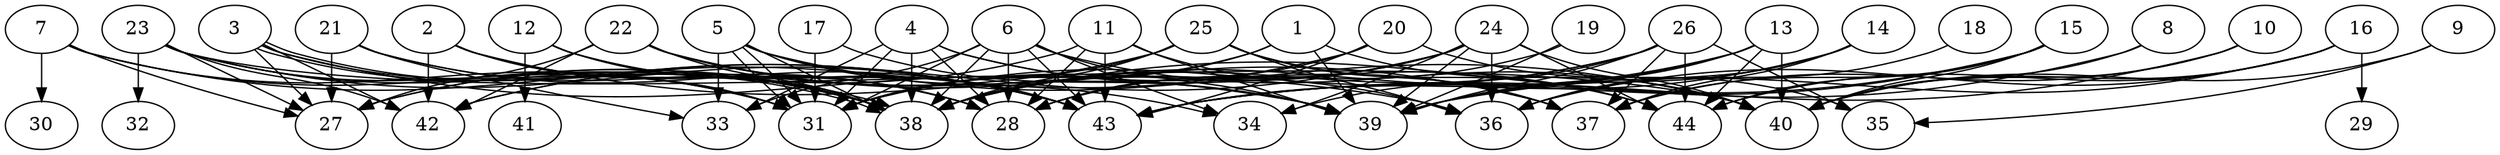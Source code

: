 // DAG (tier=3-complex, mode=data, n=44, ccr=0.518, fat=0.783, density=0.611, regular=0.304, jump=0.333, mindata=4194304, maxdata=33554432)
// DAG automatically generated by daggen at Sun Aug 24 16:33:35 2025
// /home/ermia/Project/Environments/daggen/bin/daggen --dot --ccr 0.518 --fat 0.783 --regular 0.304 --density 0.611 --jump 0.333 --mindata 4194304 --maxdata 33554432 -n 44 
digraph G {
  1 [size="19657956356931331293184", alpha="0.16", expect_size="9828978178465665646592"]
  1 -> 31 [size ="5827052057919488"]
  1 -> 38 [size ="5827052057919488"]
  1 -> 39 [size ="5827052057919488"]
  1 -> 40 [size ="5827052057919488"]
  2 [size="11190171105226200711168", alpha="0.09", expect_size="5595085552613100355584"]
  2 -> 28 [size ="4002344538734592"]
  2 -> 31 [size ="4002344538734592"]
  2 -> 36 [size ="4002344538734592"]
  2 -> 38 [size ="4002344538734592"]
  2 -> 42 [size ="4002344538734592"]
  3 [size="12478489276660395802624", alpha="0.08", expect_size="6239244638330197901312"]
  3 -> 27 [size ="4303924660011008"]
  3 -> 31 [size ="4303924660011008"]
  3 -> 38 [size ="4303924660011008"]
  3 -> 38 [size ="4303924660011008"]
  3 -> 39 [size ="4303924660011008"]
  3 -> 42 [size ="4303924660011008"]
  4 [size="34321230488578856", alpha="0.13", expect_size="17160615244289428"]
  4 -> 28 [size ="1319542835904512"]
  4 -> 31 [size ="1319542835904512"]
  4 -> 33 [size ="1319542835904512"]
  4 -> 37 [size ="1319542835904512"]
  4 -> 38 [size ="1319542835904512"]
  4 -> 44 [size ="1319542835904512"]
  5 [size="37176874882639140487168", alpha="0.08", expect_size="18588437441319570243584"]
  5 -> 31 [size ="8911248888430592"]
  5 -> 31 [size ="8911248888430592"]
  5 -> 33 [size ="8911248888430592"]
  5 -> 34 [size ="8911248888430592"]
  5 -> 38 [size ="8911248888430592"]
  5 -> 40 [size ="8911248888430592"]
  5 -> 43 [size ="8911248888430592"]
  6 [size="2723043329608380416", alpha="0.17", expect_size="1361521664804190208"]
  6 -> 28 [size ="1666320105996288"]
  6 -> 31 [size ="1666320105996288"]
  6 -> 33 [size ="1666320105996288"]
  6 -> 34 [size ="1666320105996288"]
  6 -> 38 [size ="1666320105996288"]
  6 -> 39 [size ="1666320105996288"]
  6 -> 40 [size ="1666320105996288"]
  6 -> 43 [size ="1666320105996288"]
  7 [size="77472472556614240", alpha="0.14", expect_size="38736236278307120"]
  7 -> 27 [size ="2076673361051648"]
  7 -> 30 [size ="2076673361051648"]
  7 -> 31 [size ="2076673361051648"]
  7 -> 38 [size ="2076673361051648"]
  7 -> 43 [size ="2076673361051648"]
  8 [size="378677256725683200", alpha="0.15", expect_size="189338628362841600"]
  8 -> 40 [size ="8796243379617792"]
  8 -> 43 [size ="8796243379617792"]
  9 [size="266176685295807616", alpha="0.14", expect_size="133088342647903808"]
  9 -> 35 [size ="301386210213888"]
  9 -> 40 [size ="301386210213888"]
  10 [size="7225823681732898816", alpha="0.03", expect_size="3612911840866449408"]
  10 -> 37 [size ="2792400040755200"]
  10 -> 40 [size ="2792400040755200"]
  10 -> 43 [size ="2792400040755200"]
  11 [size="7074543924961343", alpha="0.06", expect_size="3537271962480671"]
  11 -> 27 [size ="165146265649152"]
  11 -> 28 [size ="165146265649152"]
  11 -> 36 [size ="165146265649152"]
  11 -> 39 [size ="165146265649152"]
  11 -> 43 [size ="165146265649152"]
  12 [size="32466936874957889601536", alpha="0.19", expect_size="16233468437478944800768"]
  12 -> 28 [size ="8141745661411328"]
  12 -> 38 [size ="8141745661411328"]
  12 -> 41 [size ="8141745661411328"]
  12 -> 43 [size ="8141745661411328"]
  13 [size="13533215411268015357952", alpha="0.00", expect_size="6766607705634007678976"]
  13 -> 38 [size ="4543152518070272"]
  13 -> 39 [size ="4543152518070272"]
  13 -> 40 [size ="4543152518070272"]
  13 -> 43 [size ="4543152518070272"]
  13 -> 44 [size ="4543152518070272"]
  14 [size="14750387376579244", alpha="0.13", expect_size="7375193688289622"]
  14 -> 36 [size ="992448906002432"]
  14 -> 37 [size ="992448906002432"]
  14 -> 39 [size ="992448906002432"]
  14 -> 43 [size ="992448906002432"]
  15 [size="12417438948388824416256", alpha="0.13", expect_size="6208719474194412208128"]
  15 -> 37 [size ="4289875377389568"]
  15 -> 38 [size ="4289875377389568"]
  15 -> 40 [size ="4289875377389568"]
  15 -> 43 [size ="4289875377389568"]
  15 -> 44 [size ="4289875377389568"]
  16 [size="2775504897957875941376", alpha="0.08", expect_size="1387752448978937970688"]
  16 -> 29 [size ="1579979015979008"]
  16 -> 36 [size ="1579979015979008"]
  16 -> 39 [size ="1579979015979008"]
  16 -> 40 [size ="1579979015979008"]
  16 -> 44 [size ="1579979015979008"]
  17 [size="23139067552882489294848", alpha="0.06", expect_size="11569533776441244647424"]
  17 -> 31 [size ="6496117768323072"]
  17 -> 39 [size ="6496117768323072"]
  18 [size="120554396326514816", alpha="0.15", expect_size="60277198163257408"]
  18 -> 36 [size ="5521205834547200"]
  19 [size="22215716351644266496", alpha="0.16", expect_size="11107858175822133248"]
  19 -> 28 [size ="7062606103707648"]
  19 -> 39 [size ="7062606103707648"]
  20 [size="829463060755154432", alpha="0.01", expect_size="414731530377577216"]
  20 -> 28 [size ="2050622278860800"]
  20 -> 35 [size ="2050622278860800"]
  20 -> 42 [size ="2050622278860800"]
  20 -> 43 [size ="2050622278860800"]
  21 [size="19499515199256264704000", alpha="0.00", expect_size="9749757599628132352000"]
  21 -> 27 [size ="5795699543244800"]
  21 -> 28 [size ="5795699543244800"]
  21 -> 33 [size ="5795699543244800"]
  21 -> 43 [size ="5795699543244800"]
  22 [size="1067954048658866962432", alpha="0.17", expect_size="533977024329433481216"]
  22 -> 27 [size ="835843619028992"]
  22 -> 37 [size ="835843619028992"]
  22 -> 38 [size ="835843619028992"]
  22 -> 39 [size ="835843619028992"]
  22 -> 42 [size ="835843619028992"]
  22 -> 43 [size ="835843619028992"]
  23 [size="13651426243111890944", alpha="0.20", expect_size="6825713121555945472"]
  23 -> 27 [size ="4361499057324032"]
  23 -> 31 [size ="4361499057324032"]
  23 -> 32 [size ="4361499057324032"]
  23 -> 38 [size ="4361499057324032"]
  23 -> 40 [size ="4361499057324032"]
  23 -> 42 [size ="4361499057324032"]
  23 -> 43 [size ="4361499057324032"]
  24 [size="229471058835092864", alpha="0.09", expect_size="114735529417546432"]
  24 -> 28 [size ="4010410822860800"]
  24 -> 31 [size ="4010410822860800"]
  24 -> 34 [size ="4010410822860800"]
  24 -> 36 [size ="4010410822860800"]
  24 -> 38 [size ="4010410822860800"]
  24 -> 39 [size ="4010410822860800"]
  24 -> 40 [size ="4010410822860800"]
  24 -> 42 [size ="4010410822860800"]
  24 -> 44 [size ="4010410822860800"]
  25 [size="10929926445193771008", alpha="0.11", expect_size="5464963222596885504"]
  25 -> 27 [size ="6356347998175232"]
  25 -> 31 [size ="6356347998175232"]
  25 -> 36 [size ="6356347998175232"]
  25 -> 37 [size ="6356347998175232"]
  25 -> 38 [size ="6356347998175232"]
  25 -> 44 [size ="6356347998175232"]
  26 [size="16516850039151132672000", alpha="0.12", expect_size="8258425019575566336000"]
  26 -> 31 [size ="5188495815475200"]
  26 -> 34 [size ="5188495815475200"]
  26 -> 35 [size ="5188495815475200"]
  26 -> 37 [size ="5188495815475200"]
  26 -> 38 [size ="5188495815475200"]
  26 -> 39 [size ="5188495815475200"]
  26 -> 44 [size ="5188495815475200"]
  27 [size="27620950047021972", alpha="0.12", expect_size="13810475023510986"]
  28 [size="1704950583611656960", alpha="0.04", expect_size="852475291805828480"]
  29 [size="2449159932018504704", alpha="0.09", expect_size="1224579966009252352"]
  30 [size="14162556388604180480", alpha="0.08", expect_size="7081278194302090240"]
  31 [size="349472920519796416", alpha="0.09", expect_size="174736460259898208"]
  32 [size="13038673014705618944000", alpha="0.10", expect_size="6519336507352809472000"]
  33 [size="2104399057181783808", alpha="0.19", expect_size="1052199528590891904"]
  34 [size="224698063969325120", alpha="0.03", expect_size="112349031984662560"]
  35 [size="17933898943224592384", alpha="0.04", expect_size="8966949471612296192"]
  36 [size="15097402093874288", alpha="0.07", expect_size="7548701046937144"]
  37 [size="38258904616598128", alpha="0.19", expect_size="19129452308299064"]
  38 [size="29480873742838084", alpha="0.05", expect_size="14740436871419042"]
  39 [size="335522053339957120", alpha="0.11", expect_size="167761026669978560"]
  40 [size="107795456958616544", alpha="0.14", expect_size="53897728479308272"]
  41 [size="832993575926084992", alpha="0.05", expect_size="416496787963042496"]
  42 [size="2056238603095022336", alpha="0.04", expect_size="1028119301547511168"]
  43 [size="621975084513722630144", alpha="0.05", expect_size="310987542256861315072"]
  44 [size="9233266025417953280", alpha="0.16", expect_size="4616633012708976640"]
}